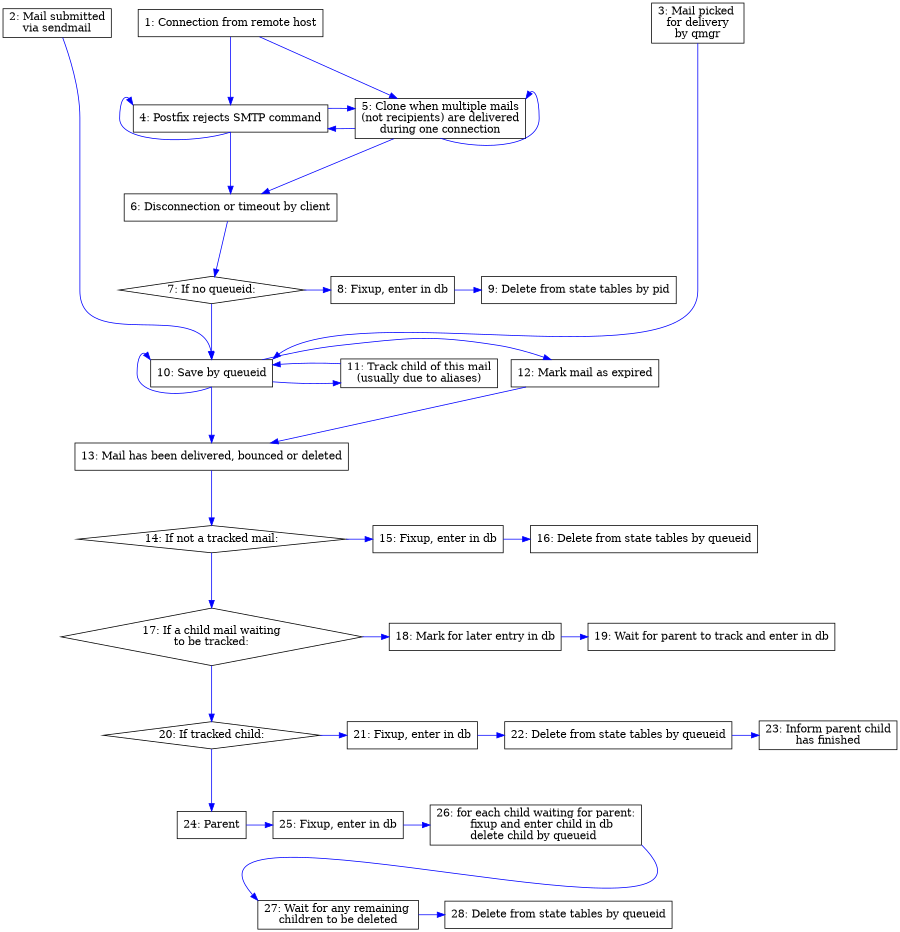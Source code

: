/* vim: set textwidth=160 : */
/* $Id$ */

digraph logparser {
    graph [
        /* This seems to be width, height - but they interact strangely, so 
         * I'm never sure.
         */
        size = "6.0, 6.4"
        margin = "0"
        center = true
    ]
    node [
        shape = box
    ]
    edge [
        color = blue
        fontcolor = red
        minlen = 2
    ]

    /* EDGES */
    /* Connect from client */
    connect                         -> { rejection } [weight = 5]
    rejection                       -> { rejection } [dir = back, headport = s, tailport = nw]
    rejection                       -> { disconnect } [weight = 5]
    connect                         -> { clone }
    clone                           -> { clone } [dir = back, headport = s, tailport = ne]
    clone                           -> { disconnect }
    clone                           -> { rejection }
    rejection                       -> { clone }

    /* Disconnect without queueid */
    disconnect                      -> { if_no_queueid }
    if_no_queueid                   -> { fixup_enter_in_db_disconnect }
    fixup_enter_in_db_disconnect    -> { delete_by_pid_disconnect }

    /* Disconnect with queueid */
    if_no_queueid                   -> { save_by_queueid } [weight = 5]

    /* Misc entry */
    pickup                          -> { save_by_queueid } [headport = n]
    qmgr_chooses_mail               -> { save_by_queueid } [headport = ne]
    /* Graph placement */
    connect                         -> { pickup } [style = invis, weight = 0]
    connect                         -> { qmgr_chooses_mail } [style = invis, weight = 0]

    /* Save results by queueid */
    save_by_queueid                 -> { track } [minlen = 5]
    track                           -> { save_by_queueid }
    save_by_queueid                 -> { save_by_queueid } [dir = back, headport = s, tailport = nw]
    save_by_queueid                 -> { commit } [weight = 10]

    /* Expired mails */
    save_by_queueid                 -> { expiry }
    expiry                          -> { commit } [weight = 0]

    /* Commit is complicated */
    /* Neither parent nor child. */
    commit                          -> { if_neither_parent_nor_child }
    if_neither_parent_nor_child     -> { fixup_enter_in_db_npc }
    fixup_enter_in_db_npc           -> { delete_npc }
    /* Untracked child */
    if_neither_parent_nor_child     -> { if_untracked_child }
    if_untracked_child              -> { mark_for_commit }
    mark_for_commit                 -> { wait_for_parent_to_commit_me }
    if_untracked_child              -> { if_tracked_child }
    /* Tracked child */
    if_tracked_child                -> { fixup_enter_in_db_tc }
    fixup_enter_in_db_tc            -> { delete_tc }
    delete_tc                       -> { maybe_delete_parent }
    /* Parent */
    if_tracked_child                -> { parent }
    parent                          -> { fixup_enter_in_db_parent }
    fixup_enter_in_db_parent        -> { commit_children }
    /* This next edge pulls wait_for_children_to_be_deleted leftwards */
    fixup_enter_in_db_parent        -> { wait_for_children_to_be_deleted } [style = invis]
    commit_children                 -> { wait_for_children_to_be_deleted } [headport = nw, tailport = se, weight = 0]
    wait_for_children_to_be_deleted -> { delete_parent }

    /* NODE LABELS */
    rejection                       [label = "4: Postfix rejects SMTP command"]
    connect                         [label = "1: Connection from remote host"]
    clone                           [label = "5: Clone when multiple mails\n(not recipients) are delivered\nduring one connection"]

    /* Disconnect without queueid */
    disconnect                      [label = "6: Disconnection or timeout by client"]
    if_no_queueid                   [label = "7: If no queueid:", shape = diamond]
    fixup_enter_in_db_disconnect    [label = "8: Fixup, enter in db"]
    delete_by_pid_disconnect        [label = "9: Delete from state tables by pid"]

    /* Disconnect with queueid - already covered */

    /* Misc entry */
    pickup                          [label = "2: Mail submitted\nvia sendmail"]
    qmgr_chooses_mail               [label = "3: Mail picked \nfor delivery\nby qmgr"]

    /* Save results by queueid */
    save_by_queueid                 [label = "10: Save by queueid"]
    track                           [label = "11: Track child of this mail\n(usually due to aliases)"]

    /* Expiry */
    expiry                          [label = "12: Mark mail as expired"]

    /* Commit is complicated */
    /* Neither parent nor child. */
    commit                          [label = "13: Mail has been delivered, bounced or deleted"]
    if_neither_parent_nor_child     [label = "14: If not a tracked mail:", shape = diamond]
    fixup_enter_in_db_npc           [label = "15: Fixup, enter in db"]
    delete_npc                      [label = "16: Delete from state tables by queueid"]

    /* Untracked child */
    if_untracked_child              [label = "17: If a child mail waiting\nto be tracked:", shape = diamond]
    mark_for_commit                 [label = "18: Mark for later entry in db"]
    wait_for_parent_to_commit_me    [label = "19: Wait for parent to track and enter in db"]

    /* Tracked child */
    if_tracked_child                [label = "20: If tracked child:", shape = diamond]
    fixup_enter_in_db_tc            [label = "21: Fixup, enter in db"]
    delete_tc                       [label = "22: Delete from state tables by queueid"]
    maybe_delete_parent             [label = "23: Inform parent child\lhas finished"]

    /* Parent */
    parent                          [label = "24: Parent"]
    fixup_enter_in_db_parent        [label = "25: Fixup, enter in db"]
    commit_children                 [label = "26: for each child waiting for parent:\l          fixup and enter child in db\l          delete child by queueid\l", labeljust = l]
    wait_for_children_to_be_deleted [label = "27: Wait for any remaining \nchildren to be deleted"]
    delete_parent                   [label = "28: Delete from state tables by queueid"]

    /* SUB-GRAPHS */
    subgraph sources {
        rank = source
        pickup
        qmgr_chooses_mail
        connect
    }
    subgraph clone_or_save {
        rank = same
        clone
        rejection
    }
    subgraph disconnect_without_queueid {
        rank = same
        if_no_queueid
        fixup_enter_in_db_disconnect
        delete_by_pid_disconnect
    }
    subgraph save_or_track {
        rank = same
        track
        save_by_queueid
        expiry
    }
    subgraph not_tracked {
        rank = same
        if_neither_parent_nor_child
        fixup_enter_in_db_npc
        delete_npc
    }
    subgraph untracked_child {
        rank = same
        if_untracked_child
        mark_for_commit
        wait_for_parent_to_commit_me
    }
    subgraph tracked_child {
        rank = same
        if_tracked_child
        fixup_enter_in_db_tc
        delete_tc
        maybe_delete_parent
    }
    subgraph parent {
        rank = same
        parent
        fixup_enter_in_db_parent
        commit_children
    }
    subgraph parent_waiting {
        rank = same
        wait_for_children_to_be_deleted
        delete_parent
    }
}
